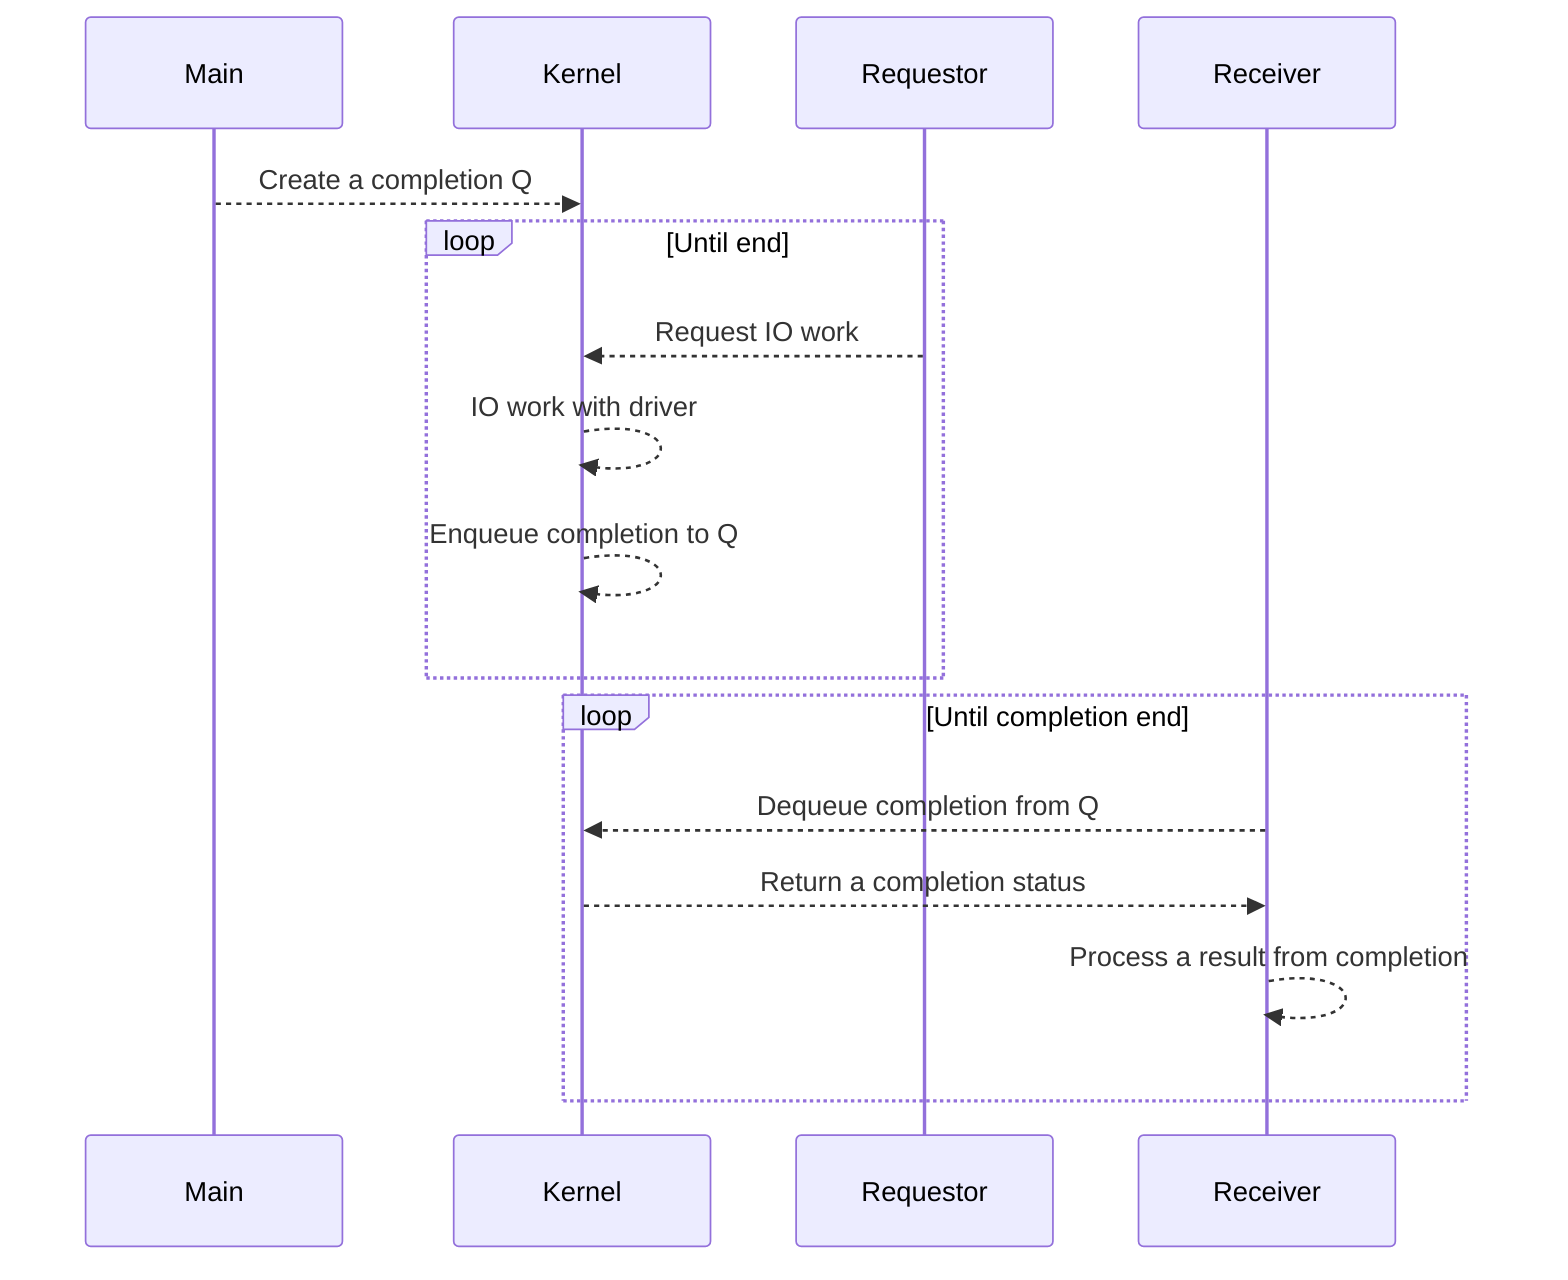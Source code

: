 sequenceDiagram
  Main-->>Kernel: Create a completion Q
  loop Until end
    Requestor-->>Kernel: Request IO work
    Kernel-->>Kernel: IO work with driver
    Kernel-->>Kernel: Enqueue completion to Q
  end
  loop Until completion end
    Receiver-->>Kernel: Dequeue completion from Q
    Kernel-->>Receiver: Return a completion status
    Receiver-->>Receiver: Process a result from completion
  end